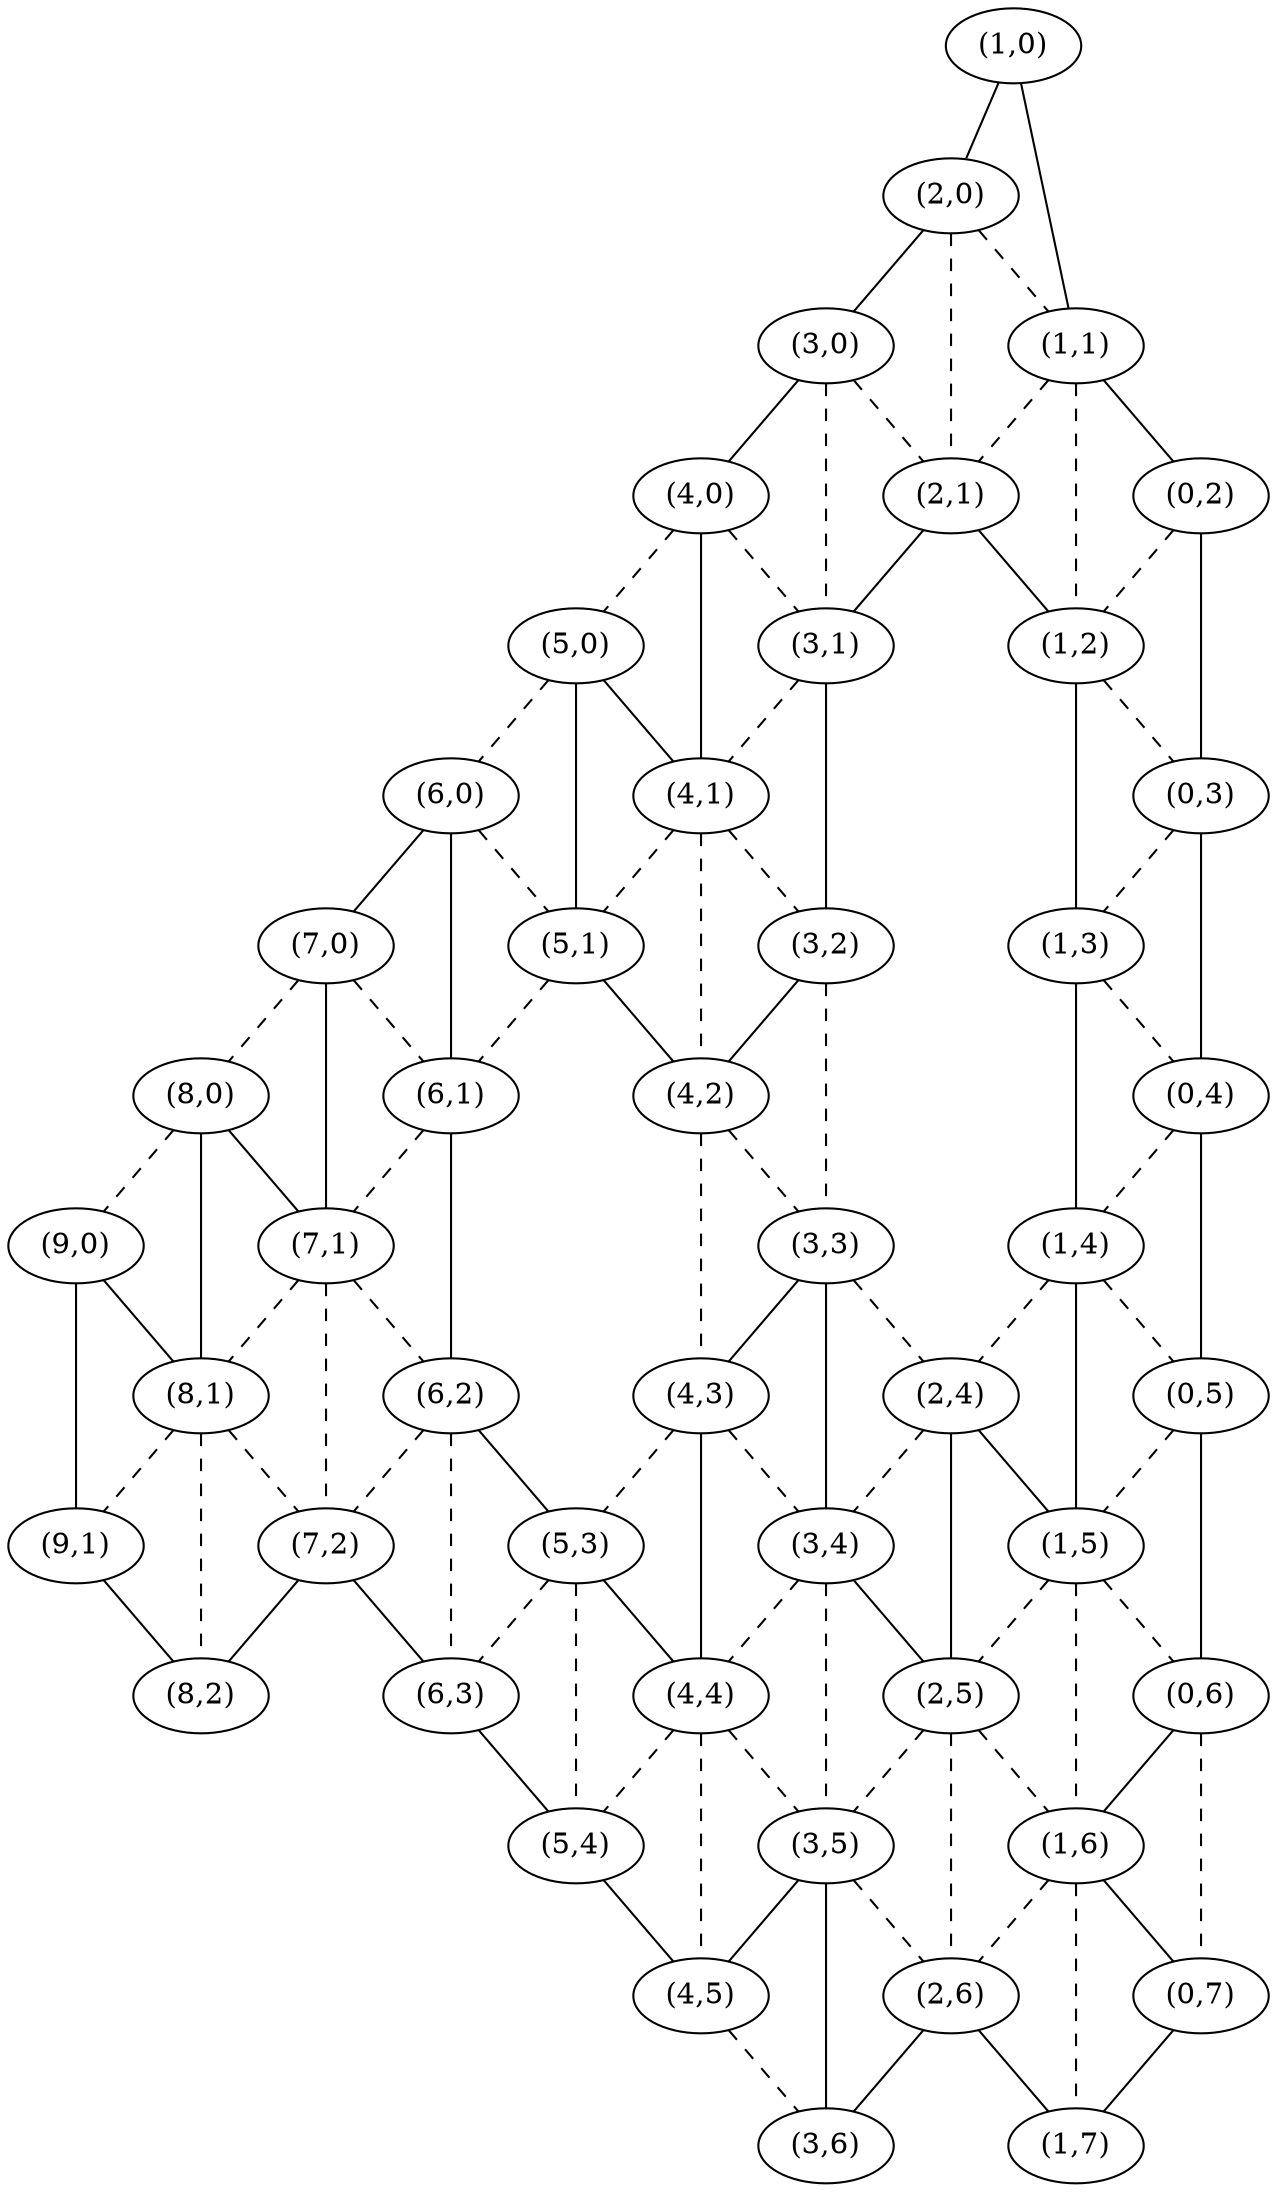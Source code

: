 graph G {
0[label="(1,0)"];
1[label="(2,0)"];
2[label="(3,0)"];
3[label="(4,0)"];
4[label="(5,0)"];
5[label="(6,0)"];
6[label="(7,0)"];
7[label="(8,0)"];
8[label="(9,0)"];
9[label="(1,1)"];
10[label="(2,1)"];
11[label="(3,1)"];
12[label="(4,1)"];
13[label="(5,1)"];
14[label="(6,1)"];
15[label="(7,1)"];
16[label="(8,1)"];
17[label="(9,1)"];
18[label="(0,2)"];
19[label="(1,2)"];
20[label="(3,2)"];
21[label="(4,2)"];
22[label="(6,2)"];
23[label="(7,2)"];
24[label="(8,2)"];
25[label="(0,3)"];
26[label="(1,3)"];
27[label="(3,3)"];
28[label="(4,3)"];
29[label="(5,3)"];
30[label="(6,3)"];
31[label="(0,4)"];
32[label="(1,4)"];
33[label="(2,4)"];
34[label="(3,4)"];
35[label="(4,4)"];
36[label="(5,4)"];
37[label="(0,5)"];
38[label="(1,5)"];
39[label="(2,5)"];
40[label="(3,5)"];
41[label="(4,5)"];
42[label="(0,6)"];
43[label="(1,6)"];
44[label="(2,6)"];
45[label="(3,6)"];
46[label="(0,7)"];
47[label="(1,7)"];
0--1 [style=solid];
0--9 [style=solid];
1--2 [style=solid];
1--9 [style=dashed];
1--10 [style=dashed];
2--3 [style=solid];
2--10 [style=dashed];
2--11 [style=dashed];
3--4 [style=dashed];
3--11 [style=dashed];
3--12 [style=solid];
4--5 [style=dashed];
4--12 [style=solid];
4--13 [style=solid];
5--6 [style=solid];
5--13 [style=dashed];
5--14 [style=solid];
6--7 [style=dashed];
6--14 [style=dashed];
6--15 [style=solid];
7--8 [style=dashed];
7--15 [style=solid];
7--16 [style=solid];
8--16 [style=solid];
8--17 [style=solid];
9--10 [style=dashed];
9--18 [style=solid];
9--19 [style=dashed];
10--11 [style=solid];
10--19 [style=solid];
11--12 [style=dashed];
11--20 [style=solid];
12--13 [style=dashed];
12--20 [style=dashed];
12--21 [style=dashed];
13--14 [style=dashed];
13--21 [style=solid];
14--15 [style=dashed];
14--22 [style=solid];
15--16 [style=dashed];
15--22 [style=dashed];
15--23 [style=dashed];
16--17 [style=dashed];
16--23 [style=dashed];
16--24 [style=dashed];
17--24 [style=solid];
18--19 [style=dashed];
18--25 [style=solid];
19--25 [style=dashed];
19--26 [style=solid];
20--21 [style=solid];
20--27 [style=dashed];
21--27 [style=dashed];
21--28 [style=dashed];
22--23 [style=dashed];
22--29 [style=solid];
22--30 [style=dashed];
23--24 [style=solid];
23--30 [style=solid];
25--26 [style=dashed];
25--31 [style=solid];
26--31 [style=dashed];
26--32 [style=solid];
27--28 [style=solid];
27--33 [style=dashed];
27--34 [style=solid];
28--29 [style=dashed];
28--34 [style=dashed];
28--35 [style=solid];
29--30 [style=dashed];
29--35 [style=solid];
29--36 [style=dashed];
30--36 [style=solid];
31--32 [style=dashed];
31--37 [style=solid];
32--33 [style=dashed];
32--37 [style=dashed];
32--38 [style=solid];
33--34 [style=dashed];
33--38 [style=solid];
33--39 [style=solid];
34--35 [style=dashed];
34--39 [style=solid];
34--40 [style=dashed];
35--36 [style=dashed];
35--40 [style=dashed];
35--41 [style=dashed];
36--41 [style=solid];
37--38 [style=dashed];
37--42 [style=solid];
38--39 [style=dashed];
38--42 [style=dashed];
38--43 [style=dashed];
39--40 [style=dashed];
39--43 [style=dashed];
39--44 [style=dashed];
40--41 [style=solid];
40--44 [style=dashed];
40--45 [style=solid];
41--45 [style=dashed];
42--43 [style=solid];
42--46 [style=dashed];
43--44 [style=dashed];
43--46 [style=solid];
43--47 [style=dashed];
44--45 [style=solid];
44--47 [style=solid];
46--47 [style=solid];
}
